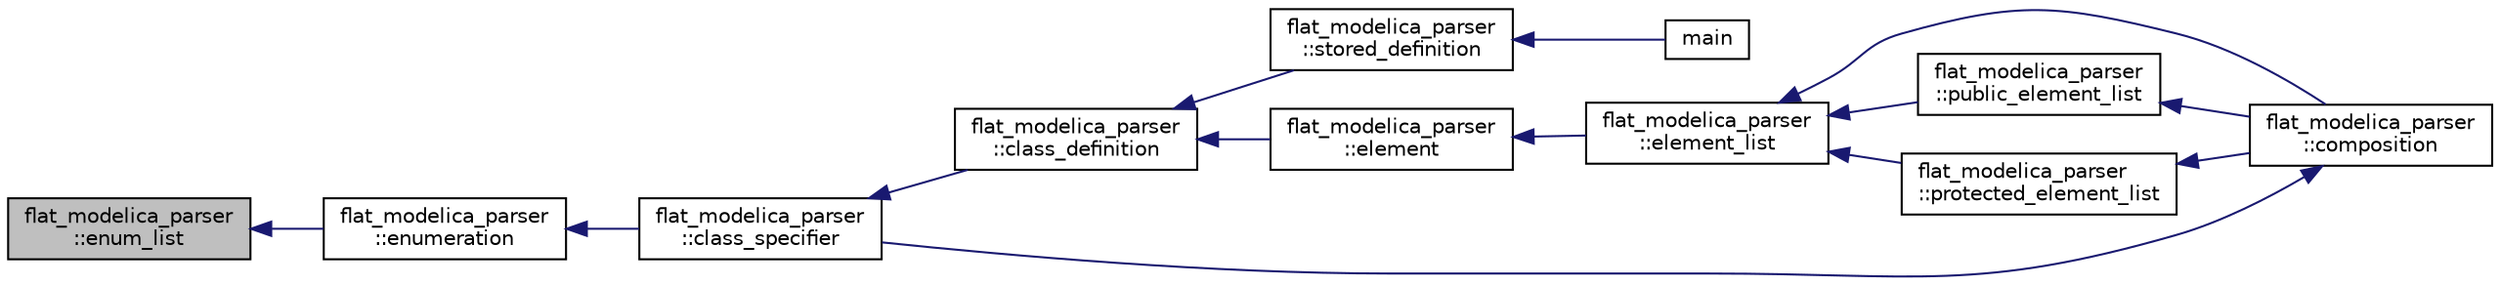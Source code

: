 digraph "flat_modelica_parser::enum_list"
{
  edge [fontname="Helvetica",fontsize="10",labelfontname="Helvetica",labelfontsize="10"];
  node [fontname="Helvetica",fontsize="10",shape=record];
  rankdir="LR";
  Node2438 [label="flat_modelica_parser\l::enum_list",height=0.2,width=0.4,color="black", fillcolor="grey75", style="filled", fontcolor="black"];
  Node2438 -> Node2439 [dir="back",color="midnightblue",fontsize="10",style="solid",fontname="Helvetica"];
  Node2439 [label="flat_modelica_parser\l::enumeration",height=0.2,width=0.4,color="black", fillcolor="white", style="filled",URL="$d3/d1f/classflat__modelica__parser.html#a4b00d5be4cd6f9d09ac71e073d53ade6"];
  Node2439 -> Node2440 [dir="back",color="midnightblue",fontsize="10",style="solid",fontname="Helvetica"];
  Node2440 [label="flat_modelica_parser\l::class_specifier",height=0.2,width=0.4,color="black", fillcolor="white", style="filled",URL="$d3/d1f/classflat__modelica__parser.html#a3f84c213222246748b920c694e5901f5"];
  Node2440 -> Node2441 [dir="back",color="midnightblue",fontsize="10",style="solid",fontname="Helvetica"];
  Node2441 [label="flat_modelica_parser\l::class_definition",height=0.2,width=0.4,color="black", fillcolor="white", style="filled",URL="$d3/d1f/classflat__modelica__parser.html#a9f1df8b8a0739ffcbbed9510d7fe6b8a"];
  Node2441 -> Node2442 [dir="back",color="midnightblue",fontsize="10",style="solid",fontname="Helvetica"];
  Node2442 [label="flat_modelica_parser\l::stored_definition",height=0.2,width=0.4,color="black", fillcolor="white", style="filled",URL="$d3/d1f/classflat__modelica__parser.html#aa95bcbb8a14a1c88f7234ce7e6d5cfb1"];
  Node2442 -> Node2443 [dir="back",color="midnightblue",fontsize="10",style="solid",fontname="Helvetica"];
  Node2443 [label="main",height=0.2,width=0.4,color="black", fillcolor="white", style="filled",URL="$d7/d3c/tools_2xml_2flatmodelicaxml_2test_8cpp.html#a3c04138a5bfe5d72780bb7e82a18e627"];
  Node2441 -> Node2444 [dir="back",color="midnightblue",fontsize="10",style="solid",fontname="Helvetica"];
  Node2444 [label="flat_modelica_parser\l::element",height=0.2,width=0.4,color="black", fillcolor="white", style="filled",URL="$d3/d1f/classflat__modelica__parser.html#a4aead98ef742685afccccc6e865248a7"];
  Node2444 -> Node2445 [dir="back",color="midnightblue",fontsize="10",style="solid",fontname="Helvetica"];
  Node2445 [label="flat_modelica_parser\l::element_list",height=0.2,width=0.4,color="black", fillcolor="white", style="filled",URL="$d3/d1f/classflat__modelica__parser.html#a16b9bdf942f4a225dc71a78329edfa87"];
  Node2445 -> Node2446 [dir="back",color="midnightblue",fontsize="10",style="solid",fontname="Helvetica"];
  Node2446 [label="flat_modelica_parser\l::composition",height=0.2,width=0.4,color="black", fillcolor="white", style="filled",URL="$d3/d1f/classflat__modelica__parser.html#a2501f477f2faf6b6fccebbc1f42645c4"];
  Node2446 -> Node2440 [dir="back",color="midnightblue",fontsize="10",style="solid",fontname="Helvetica"];
  Node2445 -> Node2447 [dir="back",color="midnightblue",fontsize="10",style="solid",fontname="Helvetica"];
  Node2447 [label="flat_modelica_parser\l::public_element_list",height=0.2,width=0.4,color="black", fillcolor="white", style="filled",URL="$d3/d1f/classflat__modelica__parser.html#a7465b558a8f69dea3c0355725f04bd38"];
  Node2447 -> Node2446 [dir="back",color="midnightblue",fontsize="10",style="solid",fontname="Helvetica"];
  Node2445 -> Node2448 [dir="back",color="midnightblue",fontsize="10",style="solid",fontname="Helvetica"];
  Node2448 [label="flat_modelica_parser\l::protected_element_list",height=0.2,width=0.4,color="black", fillcolor="white", style="filled",URL="$d3/d1f/classflat__modelica__parser.html#afada8342edf19fddff81826dfc422e73"];
  Node2448 -> Node2446 [dir="back",color="midnightblue",fontsize="10",style="solid",fontname="Helvetica"];
}
